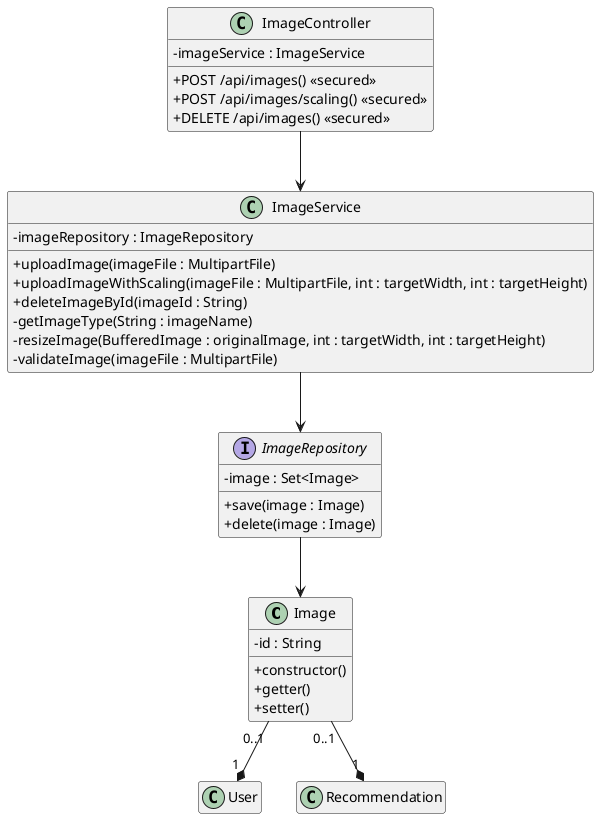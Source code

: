 @startuml
skinparam classAttributeIconSize 0
hide empty members

class Image {
    - id : String
    + constructor()
    + getter()
    + setter()
}
interface ImageRepository {
    - image : Set<Image>
    + save(image : Image)
    + delete(image : Image)
}
class ImageService {
    - imageRepository : ImageRepository
    + uploadImage(imageFile : MultipartFile)
    + uploadImageWithScaling(imageFile : MultipartFile, int : targetWidth, int : targetHeight)
    + deleteImageById(imageId : String)
    - getImageType(String : imageName)
    - resizeImage(BufferedImage : originalImage, int : targetWidth, int : targetHeight)
    - validateImage(imageFile : MultipartFile)
}
class ImageController {
    - imageService : ImageService
    + POST /api/images() <<secured>>
    + POST /api/images/scaling() <<secured>>
    + DELETE /api/images() <<secured>>
}

Image "0..1" --* "1" User
Image "0..1" --* "1" Recommendation
ImageRepository --> Image
ImageService --> ImageRepository
ImageController --> ImageService

@enduml